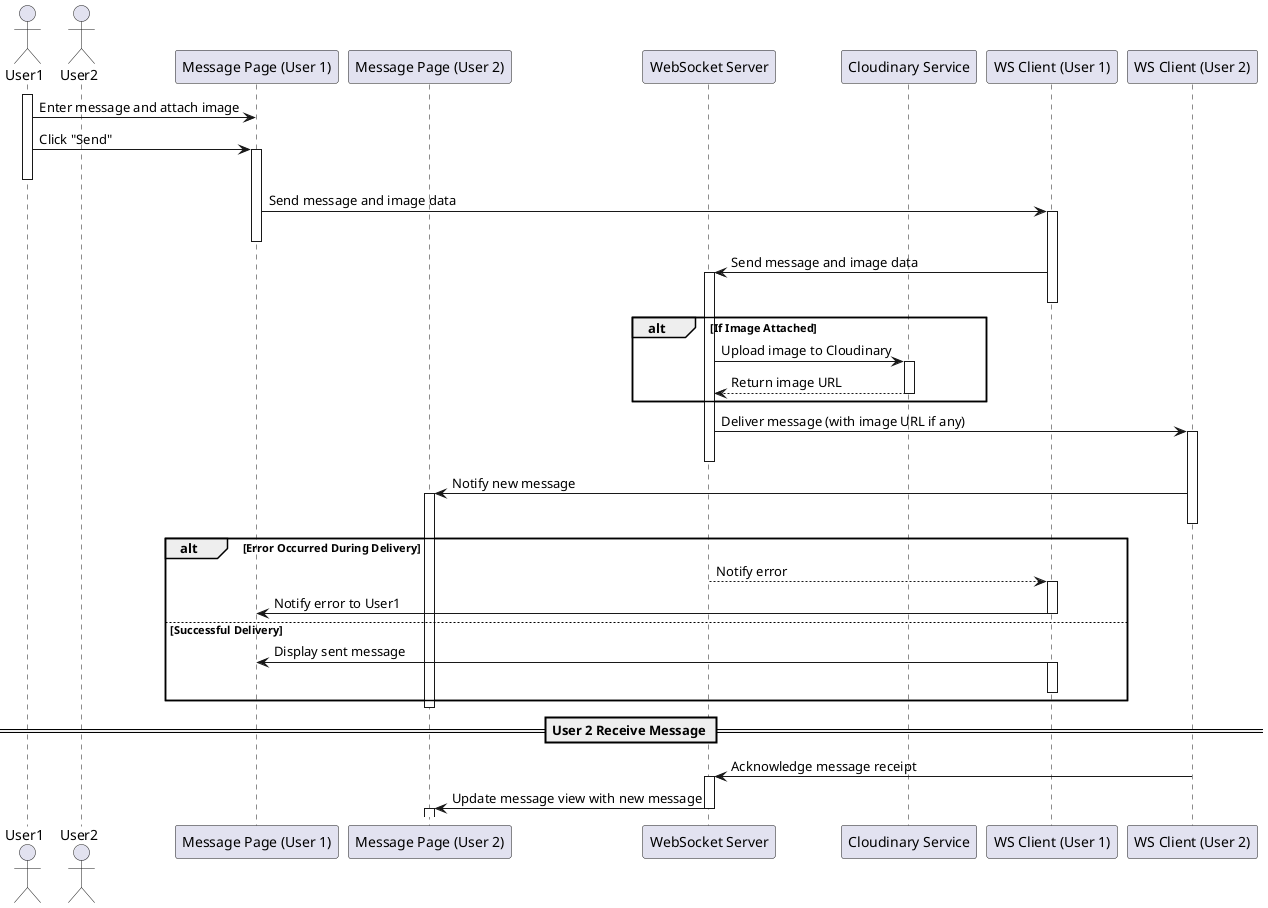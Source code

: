 @startuml
actor User1
actor User2
participant "Message Page (User 1)" as MP1
participant "Message Page (User 2)" as MP2
participant "WebSocket Server" as WS
participant "Cloudinary Service" as Cloud
participant "WS Client (User 1)" as WSClient1
participant "WS Client (User 2)" as WSClient2

activate User1
User1 -> MP1 : Enter message and attach image
User1 -> MP1 : Click "Send"
activate MP1
deactivate User1

MP1 -> WSClient1 : Send message and image data
activate WSClient1
deactivate MP1

WSClient1 -> WS : Send message and image data
activate WS
deactivate WSClient1

alt If Image Attached
    WS -> Cloud : Upload image to Cloudinary 
    activate Cloud
    Cloud --> WS : Return image URL
    deactivate Cloud
end

WS -> WSClient2 : Deliver message (with image URL if any)
activate WSClient2
deactivate WS

WSClient2 -> MP2 : Notify new message
activate MP2
deactivate WSClient2

alt Error Occurred During Delivery
    WS --> WSClient1 : Notify error
    activate WSClient1
    WSClient1 -> MP1 : Notify error to User1
    deactivate WSClient1
else Successful Delivery
    WSClient1 -> MP1 : Display sent message
    activate WSClient1
    deactivate WSClient1
end

deactivate MP2

== User 2 Receive Message ==
activate WSClient2
WSClient2 -> WS : Acknowledge message receipt
deactivate WSClient2

activate WS
WS -> MP2 : Update message view with new message
deactivate WS

activate MP2
deactivate MP2
@enduml
